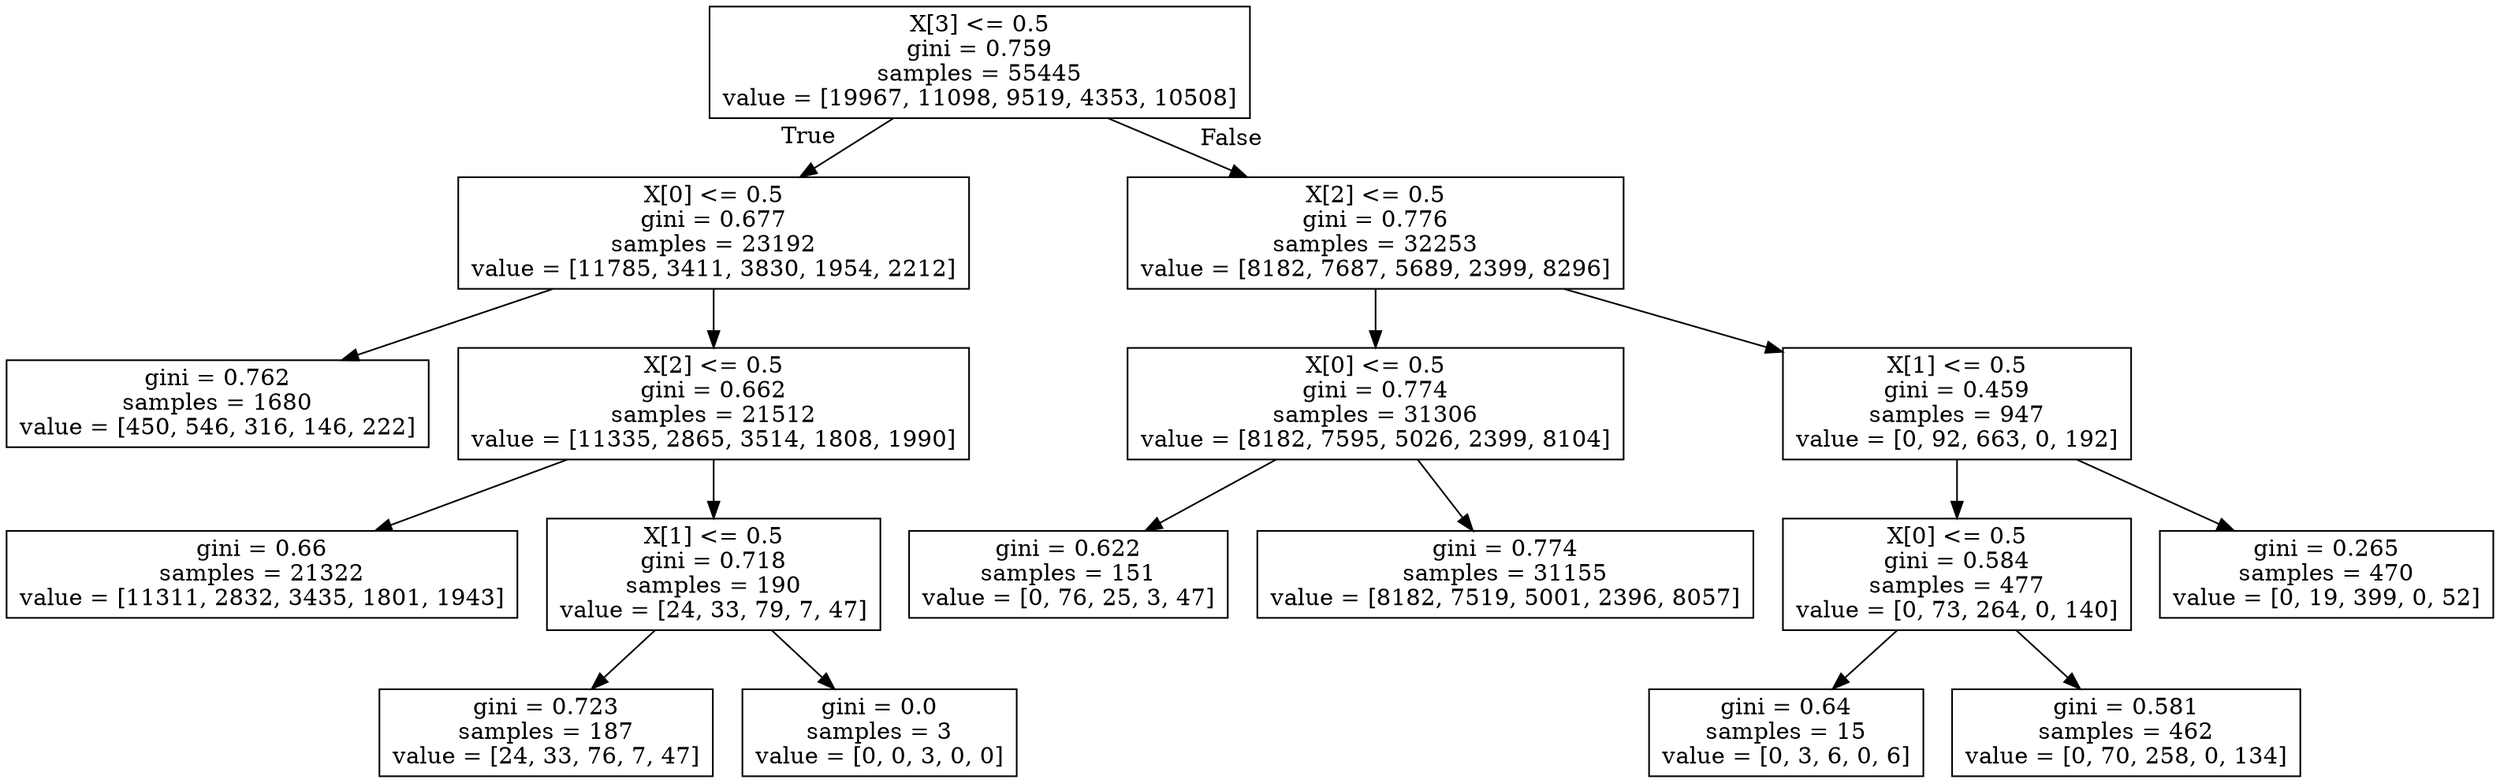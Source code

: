 digraph Tree {
node [shape=box] ;
0 [label="X[3] <= 0.5\ngini = 0.759\nsamples = 55445\nvalue = [19967, 11098, 9519, 4353, 10508]"] ;
1 [label="X[0] <= 0.5\ngini = 0.677\nsamples = 23192\nvalue = [11785, 3411, 3830, 1954, 2212]"] ;
0 -> 1 [labeldistance=2.5, labelangle=45, headlabel="True"] ;
2 [label="gini = 0.762\nsamples = 1680\nvalue = [450, 546, 316, 146, 222]"] ;
1 -> 2 ;
3 [label="X[2] <= 0.5\ngini = 0.662\nsamples = 21512\nvalue = [11335, 2865, 3514, 1808, 1990]"] ;
1 -> 3 ;
4 [label="gini = 0.66\nsamples = 21322\nvalue = [11311, 2832, 3435, 1801, 1943]"] ;
3 -> 4 ;
5 [label="X[1] <= 0.5\ngini = 0.718\nsamples = 190\nvalue = [24, 33, 79, 7, 47]"] ;
3 -> 5 ;
6 [label="gini = 0.723\nsamples = 187\nvalue = [24, 33, 76, 7, 47]"] ;
5 -> 6 ;
7 [label="gini = 0.0\nsamples = 3\nvalue = [0, 0, 3, 0, 0]"] ;
5 -> 7 ;
8 [label="X[2] <= 0.5\ngini = 0.776\nsamples = 32253\nvalue = [8182, 7687, 5689, 2399, 8296]"] ;
0 -> 8 [labeldistance=2.5, labelangle=-45, headlabel="False"] ;
9 [label="X[0] <= 0.5\ngini = 0.774\nsamples = 31306\nvalue = [8182, 7595, 5026, 2399, 8104]"] ;
8 -> 9 ;
10 [label="gini = 0.622\nsamples = 151\nvalue = [0, 76, 25, 3, 47]"] ;
9 -> 10 ;
11 [label="gini = 0.774\nsamples = 31155\nvalue = [8182, 7519, 5001, 2396, 8057]"] ;
9 -> 11 ;
12 [label="X[1] <= 0.5\ngini = 0.459\nsamples = 947\nvalue = [0, 92, 663, 0, 192]"] ;
8 -> 12 ;
13 [label="X[0] <= 0.5\ngini = 0.584\nsamples = 477\nvalue = [0, 73, 264, 0, 140]"] ;
12 -> 13 ;
14 [label="gini = 0.64\nsamples = 15\nvalue = [0, 3, 6, 0, 6]"] ;
13 -> 14 ;
15 [label="gini = 0.581\nsamples = 462\nvalue = [0, 70, 258, 0, 134]"] ;
13 -> 15 ;
16 [label="gini = 0.265\nsamples = 470\nvalue = [0, 19, 399, 0, 52]"] ;
12 -> 16 ;
}